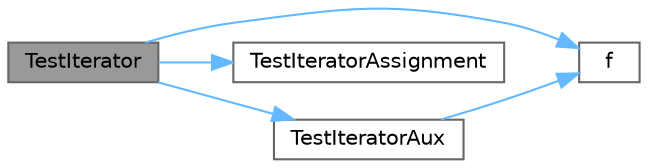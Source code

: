 digraph "TestIterator"
{
 // LATEX_PDF_SIZE
  bgcolor="transparent";
  edge [fontname=Helvetica,fontsize=10,labelfontname=Helvetica,labelfontsize=10];
  node [fontname=Helvetica,fontsize=10,shape=box,height=0.2,width=0.4];
  rankdir="LR";
  Node1 [id="Node000001",label="TestIterator",height=0.2,width=0.4,color="gray40", fillcolor="grey60", style="filled", fontcolor="black",tooltip="Test the iterators for concurrent_queue"];
  Node1 -> Node2 [id="edge1_Node000001_Node000002",color="steelblue1",style="solid",tooltip=" "];
  Node2 [id="Node000002",label="f",height=0.2,width=0.4,color="grey40", fillcolor="white", style="filled",URL="$cxx11__tensor__map_8cpp.html#a7f507fea02198f6cb81c86640c7b1a4e",tooltip=" "];
  Node1 -> Node3 [id="edge2_Node000001_Node000003",color="steelblue1",style="solid",tooltip=" "];
  Node3 [id="Node000003",label="TestIteratorAssignment",height=0.2,width=0.4,color="grey40", fillcolor="white", style="filled",URL="$test__concurrent__queue__v2_8cpp.html#a4cadb938efc98a74444fdc63dc672ad6",tooltip=" "];
  Node1 -> Node4 [id="edge3_Node000001_Node000004",color="steelblue1",style="solid",tooltip=" "];
  Node4 [id="Node000004",label="TestIteratorAux",height=0.2,width=0.4,color="grey40", fillcolor="white", style="filled",URL="$test__concurrent__queue__v2_8cpp.html#a3cb67e0948c630467a1a9001f55e890b",tooltip=" "];
  Node4 -> Node2 [id="edge4_Node000004_Node000002",color="steelblue1",style="solid",tooltip=" "];
}
